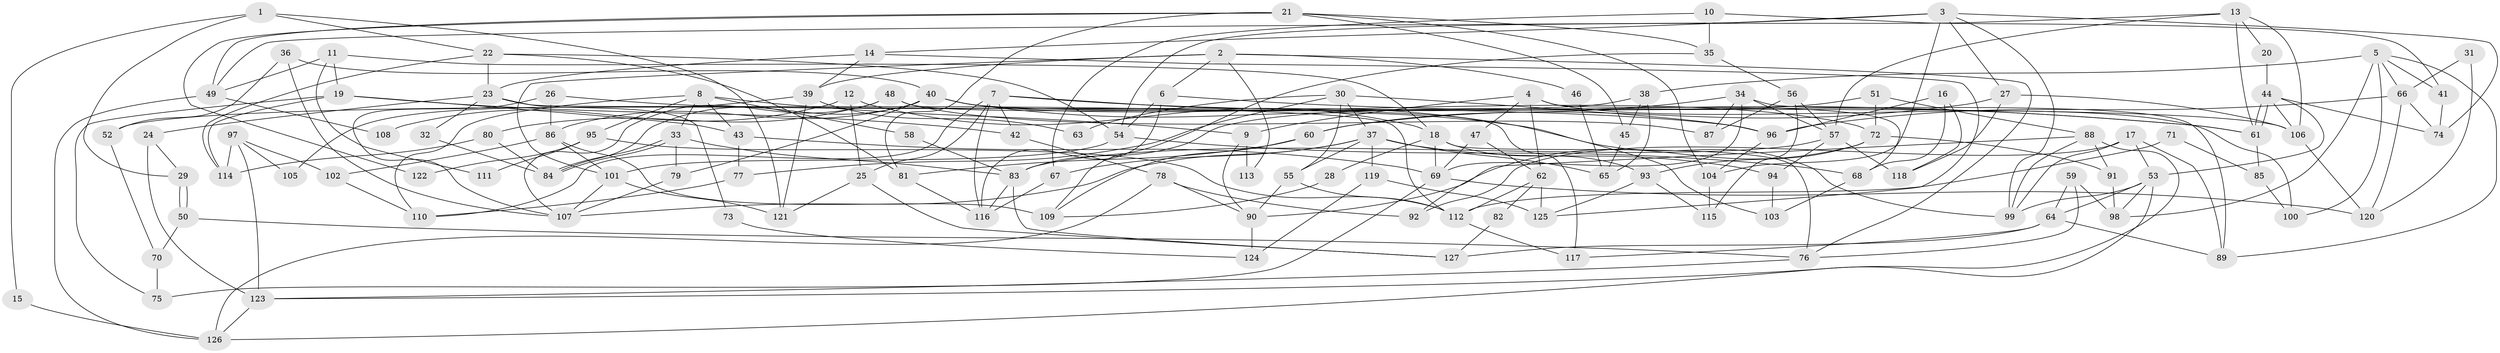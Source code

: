 // Generated by graph-tools (version 1.1) at 2025/02/03/09/25 03:02:07]
// undirected, 127 vertices, 254 edges
graph export_dot {
graph [start="1"]
  node [color=gray90,style=filled];
  1;
  2;
  3;
  4;
  5;
  6;
  7;
  8;
  9;
  10;
  11;
  12;
  13;
  14;
  15;
  16;
  17;
  18;
  19;
  20;
  21;
  22;
  23;
  24;
  25;
  26;
  27;
  28;
  29;
  30;
  31;
  32;
  33;
  34;
  35;
  36;
  37;
  38;
  39;
  40;
  41;
  42;
  43;
  44;
  45;
  46;
  47;
  48;
  49;
  50;
  51;
  52;
  53;
  54;
  55;
  56;
  57;
  58;
  59;
  60;
  61;
  62;
  63;
  64;
  65;
  66;
  67;
  68;
  69;
  70;
  71;
  72;
  73;
  74;
  75;
  76;
  77;
  78;
  79;
  80;
  81;
  82;
  83;
  84;
  85;
  86;
  87;
  88;
  89;
  90;
  91;
  92;
  93;
  94;
  95;
  96;
  97;
  98;
  99;
  100;
  101;
  102;
  103;
  104;
  105;
  106;
  107;
  108;
  109;
  110;
  111;
  112;
  113;
  114;
  115;
  116;
  117;
  118;
  119;
  120;
  121;
  122;
  123;
  124;
  125;
  126;
  127;
  1 -- 22;
  1 -- 29;
  1 -- 15;
  1 -- 121;
  2 -- 6;
  2 -- 76;
  2 -- 39;
  2 -- 46;
  2 -- 101;
  2 -- 113;
  3 -- 99;
  3 -- 14;
  3 -- 27;
  3 -- 49;
  3 -- 74;
  3 -- 104;
  4 -- 62;
  4 -- 68;
  4 -- 9;
  4 -- 47;
  4 -- 100;
  5 -- 41;
  5 -- 89;
  5 -- 38;
  5 -- 66;
  5 -- 98;
  5 -- 100;
  6 -- 54;
  6 -- 116;
  6 -- 61;
  7 -- 103;
  7 -- 61;
  7 -- 25;
  7 -- 42;
  7 -- 110;
  7 -- 116;
  8 -- 43;
  8 -- 33;
  8 -- 9;
  8 -- 58;
  8 -- 95;
  8 -- 110;
  9 -- 90;
  9 -- 113;
  10 -- 35;
  10 -- 67;
  10 -- 41;
  11 -- 49;
  11 -- 19;
  11 -- 18;
  11 -- 111;
  12 -- 25;
  12 -- 18;
  12 -- 108;
  13 -- 61;
  13 -- 57;
  13 -- 20;
  13 -- 54;
  13 -- 106;
  14 -- 23;
  14 -- 39;
  14 -- 125;
  15 -- 126;
  16 -- 118;
  16 -- 96;
  16 -- 68;
  17 -- 92;
  17 -- 53;
  17 -- 89;
  17 -- 99;
  18 -- 69;
  18 -- 28;
  18 -- 76;
  18 -- 93;
  19 -- 75;
  19 -- 42;
  19 -- 43;
  19 -- 114;
  20 -- 44;
  21 -- 81;
  21 -- 35;
  21 -- 45;
  21 -- 49;
  21 -- 104;
  21 -- 122;
  22 -- 114;
  22 -- 54;
  22 -- 23;
  22 -- 81;
  23 -- 112;
  23 -- 24;
  23 -- 32;
  23 -- 73;
  24 -- 123;
  24 -- 29;
  25 -- 127;
  25 -- 121;
  26 -- 96;
  26 -- 86;
  26 -- 107;
  27 -- 106;
  27 -- 60;
  27 -- 118;
  28 -- 109;
  29 -- 50;
  29 -- 50;
  30 -- 77;
  30 -- 96;
  30 -- 37;
  30 -- 55;
  30 -- 63;
  31 -- 66;
  31 -- 120;
  32 -- 84;
  33 -- 84;
  33 -- 84;
  33 -- 79;
  33 -- 83;
  34 -- 60;
  34 -- 69;
  34 -- 57;
  34 -- 87;
  34 -- 89;
  35 -- 109;
  35 -- 56;
  36 -- 107;
  36 -- 40;
  36 -- 52;
  37 -- 107;
  37 -- 55;
  37 -- 65;
  37 -- 67;
  37 -- 94;
  37 -- 119;
  38 -- 45;
  38 -- 52;
  38 -- 65;
  39 -- 121;
  39 -- 63;
  39 -- 105;
  40 -- 99;
  40 -- 106;
  40 -- 72;
  40 -- 79;
  40 -- 84;
  40 -- 86;
  41 -- 74;
  42 -- 78;
  43 -- 69;
  43 -- 77;
  44 -- 53;
  44 -- 61;
  44 -- 61;
  44 -- 74;
  44 -- 106;
  45 -- 65;
  46 -- 65;
  47 -- 62;
  47 -- 69;
  48 -- 107;
  48 -- 80;
  48 -- 87;
  48 -- 117;
  49 -- 108;
  49 -- 126;
  50 -- 76;
  50 -- 70;
  51 -- 83;
  51 -- 72;
  51 -- 88;
  52 -- 70;
  53 -- 64;
  53 -- 99;
  53 -- 98;
  53 -- 126;
  54 -- 101;
  54 -- 68;
  55 -- 90;
  55 -- 112;
  56 -- 115;
  56 -- 87;
  56 -- 57;
  57 -- 83;
  57 -- 94;
  57 -- 118;
  58 -- 83;
  59 -- 98;
  59 -- 76;
  59 -- 64;
  60 -- 81;
  60 -- 109;
  61 -- 85;
  62 -- 125;
  62 -- 112;
  62 -- 82;
  64 -- 89;
  64 -- 117;
  64 -- 127;
  66 -- 74;
  66 -- 96;
  66 -- 120;
  67 -- 116;
  68 -- 103;
  69 -- 120;
  69 -- 75;
  70 -- 75;
  71 -- 112;
  71 -- 85;
  72 -- 91;
  72 -- 92;
  72 -- 93;
  73 -- 124;
  76 -- 123;
  77 -- 110;
  78 -- 90;
  78 -- 126;
  78 -- 92;
  79 -- 107;
  80 -- 114;
  80 -- 84;
  81 -- 116;
  82 -- 127;
  83 -- 116;
  83 -- 127;
  85 -- 100;
  86 -- 101;
  86 -- 102;
  86 -- 109;
  88 -- 90;
  88 -- 91;
  88 -- 99;
  88 -- 123;
  90 -- 124;
  91 -- 98;
  93 -- 115;
  93 -- 125;
  94 -- 103;
  95 -- 112;
  95 -- 111;
  95 -- 122;
  96 -- 104;
  97 -- 102;
  97 -- 123;
  97 -- 105;
  97 -- 114;
  101 -- 121;
  101 -- 107;
  102 -- 110;
  104 -- 115;
  106 -- 120;
  112 -- 117;
  119 -- 125;
  119 -- 124;
  123 -- 126;
}
